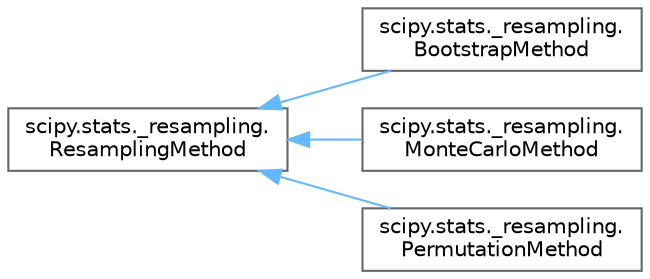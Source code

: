 digraph "Graphical Class Hierarchy"
{
 // LATEX_PDF_SIZE
  bgcolor="transparent";
  edge [fontname=Helvetica,fontsize=10,labelfontname=Helvetica,labelfontsize=10];
  node [fontname=Helvetica,fontsize=10,shape=box,height=0.2,width=0.4];
  rankdir="LR";
  Node0 [id="Node000000",label="scipy.stats._resampling.\lResamplingMethod",height=0.2,width=0.4,color="grey40", fillcolor="white", style="filled",URL="$dd/dc5/classscipy_1_1stats_1_1__resampling_1_1ResamplingMethod.html",tooltip=" "];
  Node0 -> Node1 [id="edge5549_Node000000_Node000001",dir="back",color="steelblue1",style="solid",tooltip=" "];
  Node1 [id="Node000001",label="scipy.stats._resampling.\lBootstrapMethod",height=0.2,width=0.4,color="grey40", fillcolor="white", style="filled",URL="$de/da4/classscipy_1_1stats_1_1__resampling_1_1BootstrapMethod.html",tooltip=" "];
  Node0 -> Node2 [id="edge5550_Node000000_Node000002",dir="back",color="steelblue1",style="solid",tooltip=" "];
  Node2 [id="Node000002",label="scipy.stats._resampling.\lMonteCarloMethod",height=0.2,width=0.4,color="grey40", fillcolor="white", style="filled",URL="$d4/dd7/classscipy_1_1stats_1_1__resampling_1_1MonteCarloMethod.html",tooltip=" "];
  Node0 -> Node3 [id="edge5551_Node000000_Node000003",dir="back",color="steelblue1",style="solid",tooltip=" "];
  Node3 [id="Node000003",label="scipy.stats._resampling.\lPermutationMethod",height=0.2,width=0.4,color="grey40", fillcolor="white", style="filled",URL="$d3/d46/classscipy_1_1stats_1_1__resampling_1_1PermutationMethod.html",tooltip=" "];
}
